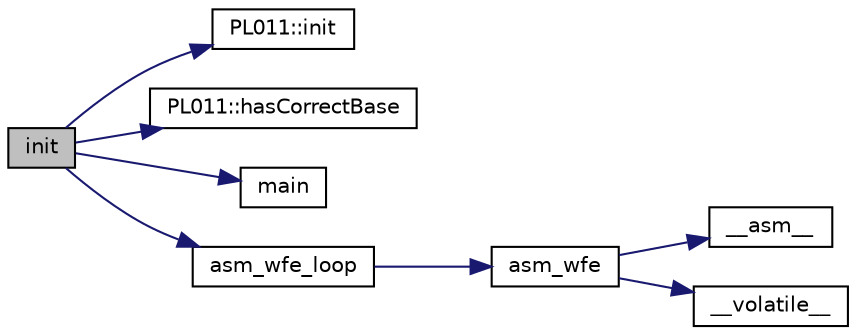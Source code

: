 digraph "init"
{
  edge [fontname="Helvetica",fontsize="10",labelfontname="Helvetica",labelfontsize="10"];
  node [fontname="Helvetica",fontsize="10",shape=record];
  rankdir="LR";
  Node7 [label="init",height=0.2,width=0.4,color="black", fillcolor="grey75", style="filled", fontcolor="black"];
  Node7 -> Node8 [color="midnightblue",fontsize="10",style="solid",fontname="Helvetica"];
  Node8 [label="PL011::init",height=0.2,width=0.4,color="black", fillcolor="white", style="filled",URL="$d7/dff/class_p_l011.html#a16500bc129c69c050cb784b17d70103f"];
  Node7 -> Node9 [color="midnightblue",fontsize="10",style="solid",fontname="Helvetica"];
  Node9 [label="PL011::hasCorrectBase",height=0.2,width=0.4,color="black", fillcolor="white", style="filled",URL="$d7/dff/class_p_l011.html#a6ce7d9c25ca788e6999a099f93ce85f3"];
  Node7 -> Node10 [color="midnightblue",fontsize="10",style="solid",fontname="Helvetica"];
  Node10 [label="main",height=0.2,width=0.4,color="black", fillcolor="white", style="filled",URL="$d9/dfe/qemu__virt_2crt0_8cpp.html#ae66f6b31b5ad750f1fe042a706a4e3d4"];
  Node7 -> Node11 [color="midnightblue",fontsize="10",style="solid",fontname="Helvetica"];
  Node11 [label="asm_wfe_loop",height=0.2,width=0.4,color="black", fillcolor="white", style="filled",URL="$d8/d2f/asm__instructions_8h.html#a2625e63e4302b5a5b7b1b47175ec067d"];
  Node11 -> Node12 [color="midnightblue",fontsize="10",style="solid",fontname="Helvetica"];
  Node12 [label="asm_wfe",height=0.2,width=0.4,color="black", fillcolor="white", style="filled",URL="$d8/d2f/asm__instructions_8h.html#a410a755cf61e376491d77042b266409f"];
  Node12 -> Node13 [color="midnightblue",fontsize="10",style="solid",fontname="Helvetica"];
  Node13 [label="__asm__",height=0.2,width=0.4,color="black", fillcolor="white", style="filled",URL="$dd/d12/exceptions_8cpp.html#a40b46c5cfd33825a3980572ace99e6a1"];
  Node12 -> Node14 [color="midnightblue",fontsize="10",style="solid",fontname="Helvetica"];
  Node14 [label="__volatile__",height=0.2,width=0.4,color="black", fillcolor="white", style="filled",URL="$d8/d64/main__test__adrp__instruction_8cpp.html#a28b72fa6de7635a872fd3ae108c838c8"];
}
